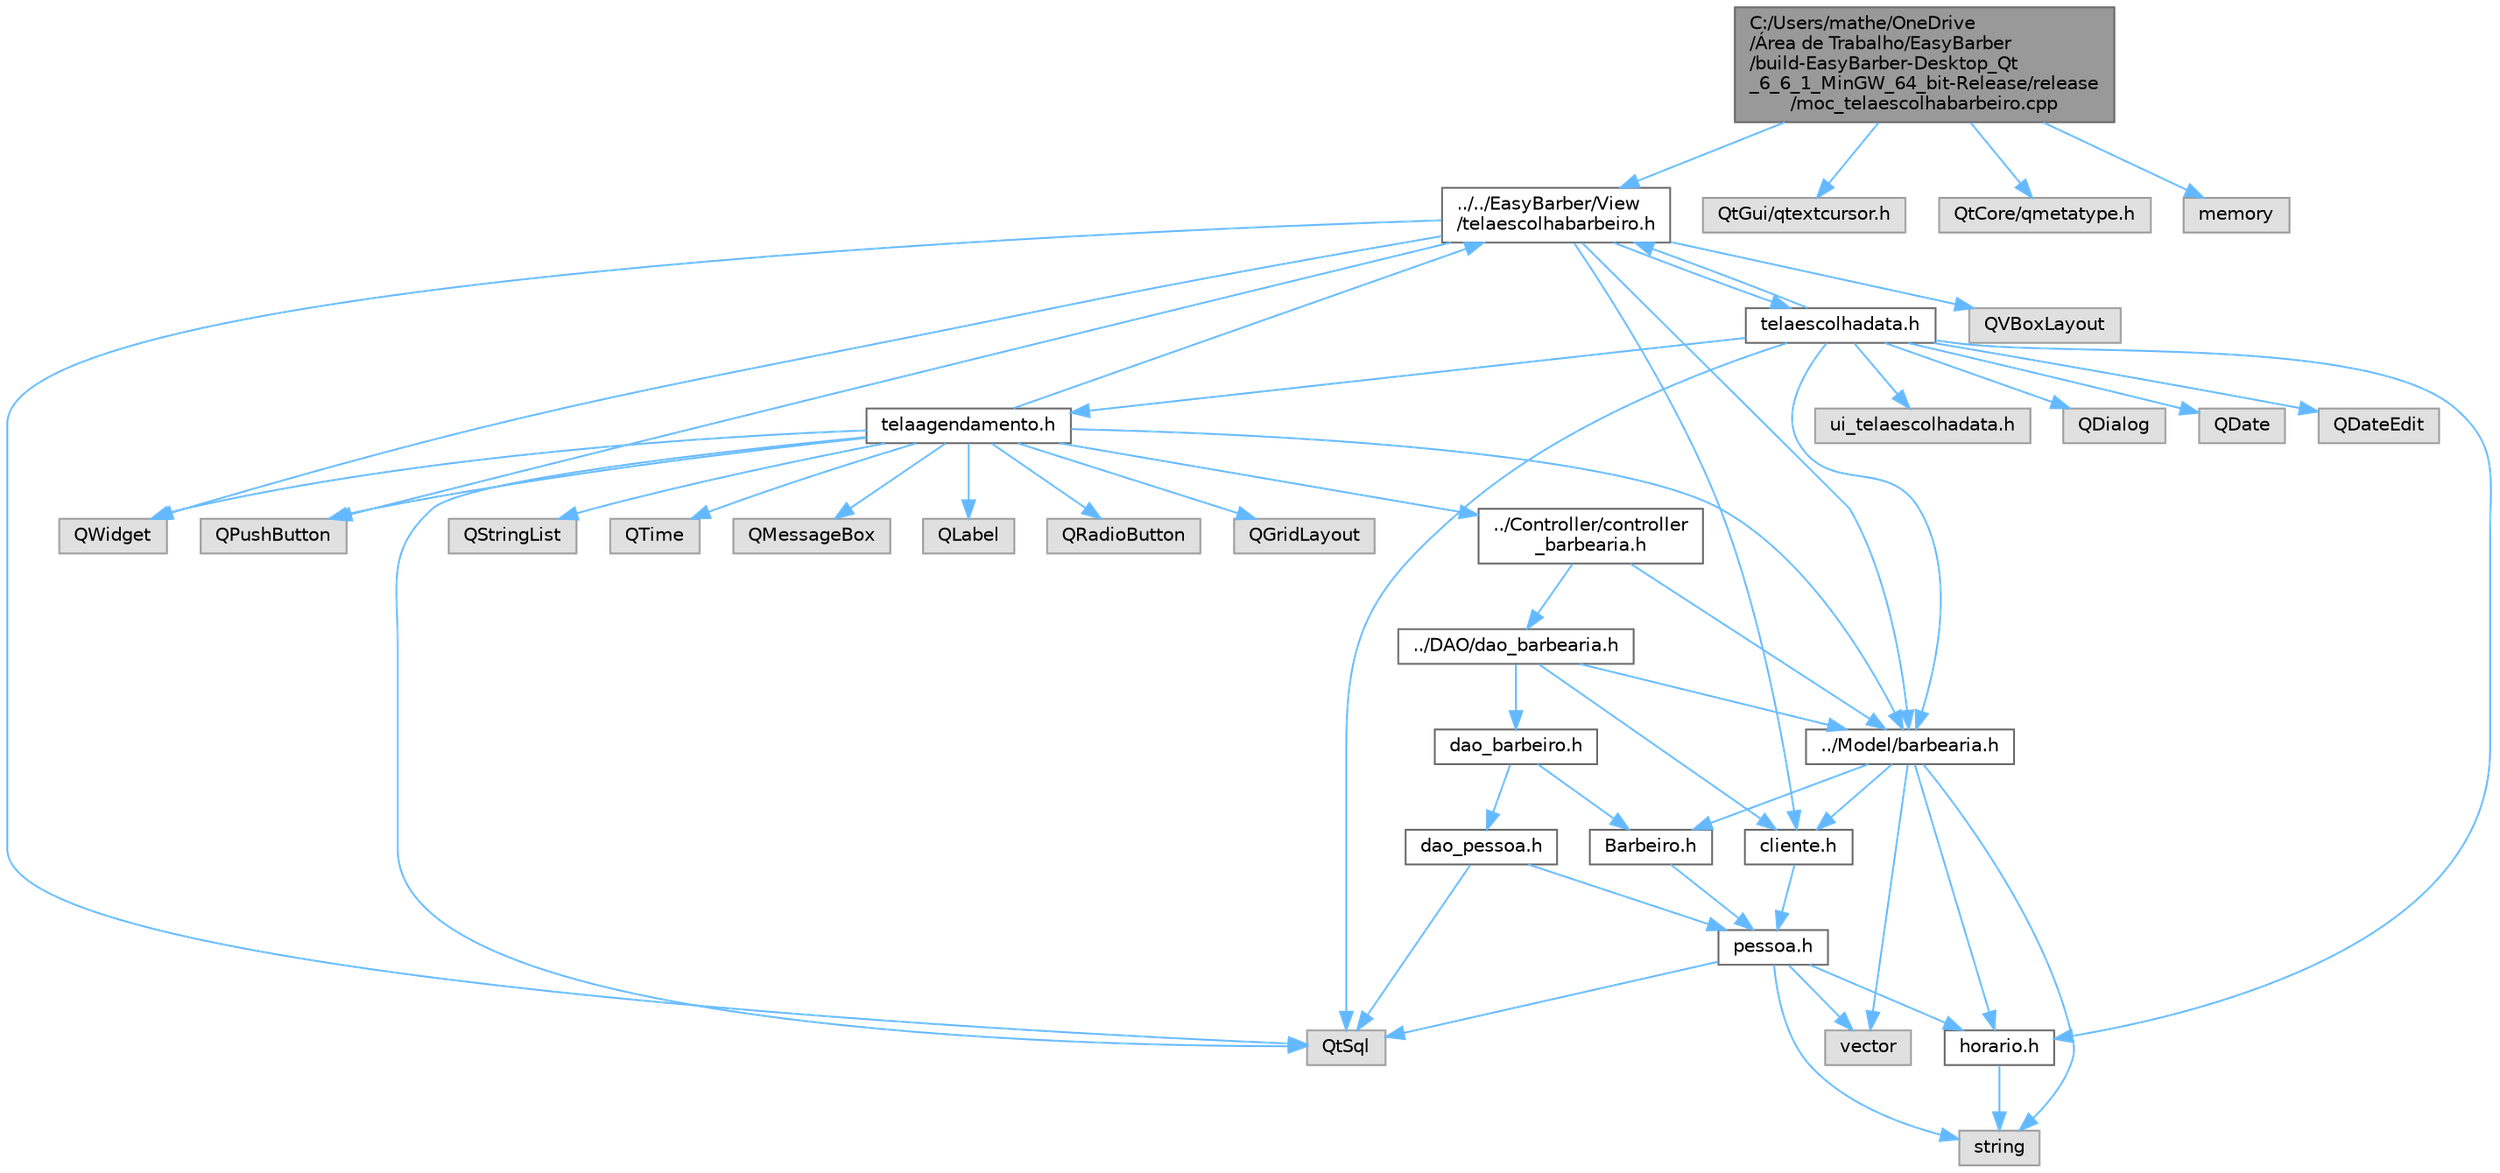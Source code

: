 digraph "C:/Users/mathe/OneDrive/Área de Trabalho/EasyBarber/build-EasyBarber-Desktop_Qt_6_6_1_MinGW_64_bit-Release/release/moc_telaescolhabarbeiro.cpp"
{
 // LATEX_PDF_SIZE
  bgcolor="transparent";
  edge [fontname=Helvetica,fontsize=10,labelfontname=Helvetica,labelfontsize=10];
  node [fontname=Helvetica,fontsize=10,shape=box,height=0.2,width=0.4];
  Node1 [id="Node000001",label="C:/Users/mathe/OneDrive\l/Área de Trabalho/EasyBarber\l/build-EasyBarber-Desktop_Qt\l_6_6_1_MinGW_64_bit-Release/release\l/moc_telaescolhabarbeiro.cpp",height=0.2,width=0.4,color="gray40", fillcolor="grey60", style="filled", fontcolor="black",tooltip=" "];
  Node1 -> Node2 [id="edge1_Node000001_Node000002",color="steelblue1",style="solid",tooltip=" "];
  Node2 [id="Node000002",label="../../EasyBarber/View\l/telaescolhabarbeiro.h",height=0.2,width=0.4,color="grey40", fillcolor="white", style="filled",URL="$telaescolhabarbeiro_8h.html",tooltip=" "];
  Node2 -> Node3 [id="edge2_Node000002_Node000003",color="steelblue1",style="solid",tooltip=" "];
  Node3 [id="Node000003",label="QWidget",height=0.2,width=0.4,color="grey60", fillcolor="#E0E0E0", style="filled",tooltip=" "];
  Node2 -> Node4 [id="edge3_Node000002_Node000004",color="steelblue1",style="solid",tooltip=" "];
  Node4 [id="Node000004",label="QVBoxLayout",height=0.2,width=0.4,color="grey60", fillcolor="#E0E0E0", style="filled",tooltip=" "];
  Node2 -> Node5 [id="edge4_Node000002_Node000005",color="steelblue1",style="solid",tooltip=" "];
  Node5 [id="Node000005",label="QPushButton",height=0.2,width=0.4,color="grey60", fillcolor="#E0E0E0", style="filled",tooltip=" "];
  Node2 -> Node6 [id="edge5_Node000002_Node000006",color="steelblue1",style="solid",tooltip=" "];
  Node6 [id="Node000006",label="QtSql",height=0.2,width=0.4,color="grey60", fillcolor="#E0E0E0", style="filled",tooltip=" "];
  Node2 -> Node7 [id="edge6_Node000002_Node000007",color="steelblue1",style="solid",tooltip=" "];
  Node7 [id="Node000007",label="../Model/barbearia.h",height=0.2,width=0.4,color="grey40", fillcolor="white", style="filled",URL="$barbearia_8h.html",tooltip=" "];
  Node7 -> Node8 [id="edge7_Node000007_Node000008",color="steelblue1",style="solid",tooltip=" "];
  Node8 [id="Node000008",label="string",height=0.2,width=0.4,color="grey60", fillcolor="#E0E0E0", style="filled",tooltip=" "];
  Node7 -> Node9 [id="edge8_Node000007_Node000009",color="steelblue1",style="solid",tooltip=" "];
  Node9 [id="Node000009",label="vector",height=0.2,width=0.4,color="grey60", fillcolor="#E0E0E0", style="filled",tooltip=" "];
  Node7 -> Node10 [id="edge9_Node000007_Node000010",color="steelblue1",style="solid",tooltip=" "];
  Node10 [id="Node000010",label="Barbeiro.h",height=0.2,width=0.4,color="grey40", fillcolor="white", style="filled",URL="$_barbeiro_8h.html",tooltip=" "];
  Node10 -> Node11 [id="edge10_Node000010_Node000011",color="steelblue1",style="solid",tooltip=" "];
  Node11 [id="Node000011",label="pessoa.h",height=0.2,width=0.4,color="grey40", fillcolor="white", style="filled",URL="$pessoa_8h.html",tooltip=" "];
  Node11 -> Node6 [id="edge11_Node000011_Node000006",color="steelblue1",style="solid",tooltip=" "];
  Node11 -> Node8 [id="edge12_Node000011_Node000008",color="steelblue1",style="solid",tooltip=" "];
  Node11 -> Node9 [id="edge13_Node000011_Node000009",color="steelblue1",style="solid",tooltip=" "];
  Node11 -> Node12 [id="edge14_Node000011_Node000012",color="steelblue1",style="solid",tooltip=" "];
  Node12 [id="Node000012",label="horario.h",height=0.2,width=0.4,color="grey40", fillcolor="white", style="filled",URL="$_horario_8h.html",tooltip=" "];
  Node12 -> Node8 [id="edge15_Node000012_Node000008",color="steelblue1",style="solid",tooltip=" "];
  Node7 -> Node13 [id="edge16_Node000007_Node000013",color="steelblue1",style="solid",tooltip=" "];
  Node13 [id="Node000013",label="cliente.h",height=0.2,width=0.4,color="grey40", fillcolor="white", style="filled",URL="$_cliente_8h.html",tooltip=" "];
  Node13 -> Node11 [id="edge17_Node000013_Node000011",color="steelblue1",style="solid",tooltip=" "];
  Node7 -> Node12 [id="edge18_Node000007_Node000012",color="steelblue1",style="solid",tooltip=" "];
  Node2 -> Node13 [id="edge19_Node000002_Node000013",color="steelblue1",style="solid",tooltip=" "];
  Node2 -> Node14 [id="edge20_Node000002_Node000014",color="steelblue1",style="solid",tooltip=" "];
  Node14 [id="Node000014",label="telaescolhadata.h",height=0.2,width=0.4,color="grey40", fillcolor="white", style="filled",URL="$telaescolhadata_8h.html",tooltip=" "];
  Node14 -> Node7 [id="edge21_Node000014_Node000007",color="steelblue1",style="solid",tooltip=" "];
  Node14 -> Node15 [id="edge22_Node000014_Node000015",color="steelblue1",style="solid",tooltip=" "];
  Node15 [id="Node000015",label="QDialog",height=0.2,width=0.4,color="grey60", fillcolor="#E0E0E0", style="filled",tooltip=" "];
  Node14 -> Node16 [id="edge23_Node000014_Node000016",color="steelblue1",style="solid",tooltip=" "];
  Node16 [id="Node000016",label="QDate",height=0.2,width=0.4,color="grey60", fillcolor="#E0E0E0", style="filled",tooltip=" "];
  Node14 -> Node17 [id="edge24_Node000014_Node000017",color="steelblue1",style="solid",tooltip=" "];
  Node17 [id="Node000017",label="QDateEdit",height=0.2,width=0.4,color="grey60", fillcolor="#E0E0E0", style="filled",tooltip=" "];
  Node14 -> Node6 [id="edge25_Node000014_Node000006",color="steelblue1",style="solid",tooltip=" "];
  Node14 -> Node18 [id="edge26_Node000014_Node000018",color="steelblue1",style="solid",tooltip=" "];
  Node18 [id="Node000018",label="ui_telaescolhadata.h",height=0.2,width=0.4,color="grey60", fillcolor="#E0E0E0", style="filled",tooltip=" "];
  Node14 -> Node12 [id="edge27_Node000014_Node000012",color="steelblue1",style="solid",tooltip=" "];
  Node14 -> Node2 [id="edge28_Node000014_Node000002",color="steelblue1",style="solid",tooltip=" "];
  Node14 -> Node19 [id="edge29_Node000014_Node000019",color="steelblue1",style="solid",tooltip=" "];
  Node19 [id="Node000019",label="telaagendamento.h",height=0.2,width=0.4,color="grey40", fillcolor="white", style="filled",URL="$telaagendamento_8h.html",tooltip=" "];
  Node19 -> Node3 [id="edge30_Node000019_Node000003",color="steelblue1",style="solid",tooltip=" "];
  Node19 -> Node20 [id="edge31_Node000019_Node000020",color="steelblue1",style="solid",tooltip=" "];
  Node20 [id="Node000020",label="QLabel",height=0.2,width=0.4,color="grey60", fillcolor="#E0E0E0", style="filled",tooltip=" "];
  Node19 -> Node21 [id="edge32_Node000019_Node000021",color="steelblue1",style="solid",tooltip=" "];
  Node21 [id="Node000021",label="QRadioButton",height=0.2,width=0.4,color="grey60", fillcolor="#E0E0E0", style="filled",tooltip=" "];
  Node19 -> Node22 [id="edge33_Node000019_Node000022",color="steelblue1",style="solid",tooltip=" "];
  Node22 [id="Node000022",label="QGridLayout",height=0.2,width=0.4,color="grey60", fillcolor="#E0E0E0", style="filled",tooltip=" "];
  Node19 -> Node23 [id="edge34_Node000019_Node000023",color="steelblue1",style="solid",tooltip=" "];
  Node23 [id="Node000023",label="QStringList",height=0.2,width=0.4,color="grey60", fillcolor="#E0E0E0", style="filled",tooltip=" "];
  Node19 -> Node5 [id="edge35_Node000019_Node000005",color="steelblue1",style="solid",tooltip=" "];
  Node19 -> Node24 [id="edge36_Node000019_Node000024",color="steelblue1",style="solid",tooltip=" "];
  Node24 [id="Node000024",label="QTime",height=0.2,width=0.4,color="grey60", fillcolor="#E0E0E0", style="filled",tooltip=" "];
  Node19 -> Node6 [id="edge37_Node000019_Node000006",color="steelblue1",style="solid",tooltip=" "];
  Node19 -> Node7 [id="edge38_Node000019_Node000007",color="steelblue1",style="solid",tooltip=" "];
  Node19 -> Node2 [id="edge39_Node000019_Node000002",color="steelblue1",style="solid",tooltip=" "];
  Node19 -> Node25 [id="edge40_Node000019_Node000025",color="steelblue1",style="solid",tooltip=" "];
  Node25 [id="Node000025",label="QMessageBox",height=0.2,width=0.4,color="grey60", fillcolor="#E0E0E0", style="filled",tooltip=" "];
  Node19 -> Node26 [id="edge41_Node000019_Node000026",color="steelblue1",style="solid",tooltip=" "];
  Node26 [id="Node000026",label="../Controller/controller\l_barbearia.h",height=0.2,width=0.4,color="grey40", fillcolor="white", style="filled",URL="$controller__barbearia_8h.html",tooltip=" "];
  Node26 -> Node7 [id="edge42_Node000026_Node000007",color="steelblue1",style="solid",tooltip=" "];
  Node26 -> Node27 [id="edge43_Node000026_Node000027",color="steelblue1",style="solid",tooltip=" "];
  Node27 [id="Node000027",label="../DAO/dao_barbearia.h",height=0.2,width=0.4,color="grey40", fillcolor="white", style="filled",URL="$dao__barbearia_8h.html",tooltip=" "];
  Node27 -> Node13 [id="edge44_Node000027_Node000013",color="steelblue1",style="solid",tooltip=" "];
  Node27 -> Node7 [id="edge45_Node000027_Node000007",color="steelblue1",style="solid",tooltip=" "];
  Node27 -> Node28 [id="edge46_Node000027_Node000028",color="steelblue1",style="solid",tooltip=" "];
  Node28 [id="Node000028",label="dao_barbeiro.h",height=0.2,width=0.4,color="grey40", fillcolor="white", style="filled",URL="$dao__barbeiro_8h.html",tooltip=" "];
  Node28 -> Node29 [id="edge47_Node000028_Node000029",color="steelblue1",style="solid",tooltip=" "];
  Node29 [id="Node000029",label="dao_pessoa.h",height=0.2,width=0.4,color="grey40", fillcolor="white", style="filled",URL="$dao__pessoa_8h.html",tooltip=" "];
  Node29 -> Node6 [id="edge48_Node000029_Node000006",color="steelblue1",style="solid",tooltip=" "];
  Node29 -> Node11 [id="edge49_Node000029_Node000011",color="steelblue1",style="solid",tooltip=" "];
  Node28 -> Node10 [id="edge50_Node000028_Node000010",color="steelblue1",style="solid",tooltip=" "];
  Node1 -> Node30 [id="edge51_Node000001_Node000030",color="steelblue1",style="solid",tooltip=" "];
  Node30 [id="Node000030",label="QtGui/qtextcursor.h",height=0.2,width=0.4,color="grey60", fillcolor="#E0E0E0", style="filled",tooltip=" "];
  Node1 -> Node31 [id="edge52_Node000001_Node000031",color="steelblue1",style="solid",tooltip=" "];
  Node31 [id="Node000031",label="QtCore/qmetatype.h",height=0.2,width=0.4,color="grey60", fillcolor="#E0E0E0", style="filled",tooltip=" "];
  Node1 -> Node32 [id="edge53_Node000001_Node000032",color="steelblue1",style="solid",tooltip=" "];
  Node32 [id="Node000032",label="memory",height=0.2,width=0.4,color="grey60", fillcolor="#E0E0E0", style="filled",tooltip=" "];
}
